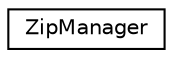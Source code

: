 digraph "Graphical Class Hierarchy"
{
 // LATEX_PDF_SIZE
  edge [fontname="Helvetica",fontsize="10",labelfontname="Helvetica",labelfontsize="10"];
  node [fontname="Helvetica",fontsize="10",shape=record];
  rankdir="LR";
  Node0 [label="ZipManager",height=0.2,width=0.4,color="black", fillcolor="white", style="filled",URL="$class_zip_manager.html",tooltip=" "];
}
